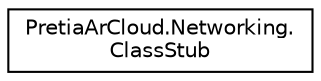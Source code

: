 digraph "Graphical Class Hierarchy"
{
 // LATEX_PDF_SIZE
  edge [fontname="Helvetica",fontsize="10",labelfontname="Helvetica",labelfontsize="10"];
  node [fontname="Helvetica",fontsize="10",shape=record];
  rankdir="LR";
  Node0 [label="PretiaArCloud.Networking.\lClassStub",height=0.2,width=0.4,color="black", fillcolor="white", style="filled",URL="$classPretiaArCloud_1_1Networking_1_1ClassStub.html",tooltip=" "];
}
